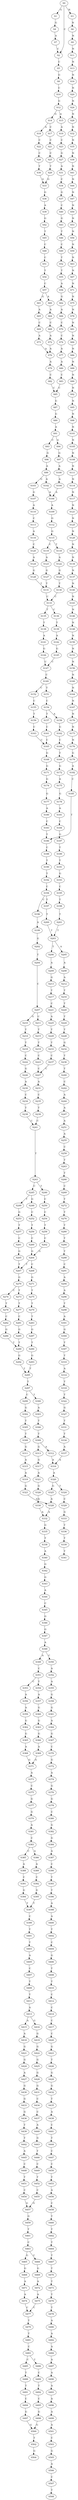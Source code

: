 strict digraph  {
	S0 -> S1 [ label = G ];
	S0 -> S2 [ label = C ];
	S0 -> S3 [ label = N ];
	S1 -> S4 [ label = G ];
	S2 -> S5 [ label = C ];
	S3 -> S6 [ label = N ];
	S4 -> S7 [ label = A ];
	S5 -> S8 [ label = G ];
	S6 -> S9 [ label = N ];
	S7 -> S2 [ label = C ];
	S8 -> S10 [ label = C ];
	S9 -> S11 [ label = N ];
	S10 -> S12 [ label = G ];
	S11 -> S13 [ label = N ];
	S12 -> S14 [ label = G ];
	S12 -> S15 [ label = A ];
	S13 -> S16 [ label = N ];
	S14 -> S17 [ label = C ];
	S14 -> S18 [ label = A ];
	S15 -> S19 [ label = A ];
	S16 -> S20 [ label = N ];
	S17 -> S21 [ label = C ];
	S18 -> S22 [ label = C ];
	S19 -> S23 [ label = C ];
	S20 -> S24 [ label = N ];
	S21 -> S25 [ label = C ];
	S22 -> S26 [ label = C ];
	S23 -> S27 [ label = G ];
	S24 -> S28 [ label = N ];
	S25 -> S29 [ label = T ];
	S26 -> S30 [ label = T ];
	S27 -> S31 [ label = A ];
	S28 -> S32 [ label = N ];
	S29 -> S33 [ label = G ];
	S30 -> S33 [ label = G ];
	S31 -> S34 [ label = C ];
	S32 -> S35 [ label = N ];
	S33 -> S36 [ label = G ];
	S34 -> S37 [ label = G ];
	S35 -> S38 [ label = N ];
	S36 -> S39 [ label = A ];
	S37 -> S40 [ label = C ];
	S38 -> S41 [ label = N ];
	S39 -> S42 [ label = G ];
	S40 -> S43 [ label = G ];
	S41 -> S44 [ label = N ];
	S42 -> S45 [ label = T ];
	S43 -> S46 [ label = T ];
	S44 -> S47 [ label = N ];
	S45 -> S48 [ label = C ];
	S46 -> S49 [ label = C ];
	S47 -> S50 [ label = N ];
	S48 -> S51 [ label = C ];
	S49 -> S52 [ label = T ];
	S50 -> S53 [ label = N ];
	S51 -> S54 [ label = T ];
	S52 -> S55 [ label = T ];
	S53 -> S56 [ label = N ];
	S54 -> S57 [ label = C ];
	S55 -> S58 [ label = A ];
	S56 -> S59 [ label = N ];
	S57 -> S60 [ label = A ];
	S57 -> S61 [ label = G ];
	S58 -> S62 [ label = G ];
	S59 -> S63 [ label = N ];
	S60 -> S64 [ label = A ];
	S61 -> S65 [ label = A ];
	S62 -> S66 [ label = A ];
	S63 -> S67 [ label = N ];
	S64 -> S68 [ label = C ];
	S65 -> S69 [ label = C ];
	S66 -> S70 [ label = C ];
	S67 -> S71 [ label = N ];
	S68 -> S72 [ label = A ];
	S69 -> S73 [ label = A ];
	S70 -> S74 [ label = C ];
	S71 -> S75 [ label = N ];
	S72 -> S76 [ label = A ];
	S73 -> S76 [ label = A ];
	S74 -> S77 [ label = A ];
	S75 -> S78 [ label = N ];
	S76 -> S79 [ label = A ];
	S77 -> S80 [ label = A ];
	S78 -> S81 [ label = N ];
	S79 -> S82 [ label = C ];
	S80 -> S83 [ label = C ];
	S81 -> S84 [ label = N ];
	S82 -> S85 [ label = C ];
	S83 -> S85 [ label = C ];
	S84 -> S86 [ label = N ];
	S85 -> S87 [ label = G ];
	S86 -> S88 [ label = N ];
	S87 -> S89 [ label = G ];
	S88 -> S90 [ label = N ];
	S89 -> S91 [ label = A ];
	S90 -> S92 [ label = N ];
	S91 -> S93 [ label = C ];
	S91 -> S94 [ label = G ];
	S92 -> S95 [ label = N ];
	S93 -> S96 [ label = G ];
	S94 -> S97 [ label = G ];
	S95 -> S98 [ label = N ];
	S96 -> S99 [ label = A ];
	S97 -> S100 [ label = A ];
	S98 -> S101 [ label = N ];
	S99 -> S102 [ label = A ];
	S99 -> S103 [ label = G ];
	S100 -> S104 [ label = A ];
	S101 -> S105 [ label = N ];
	S102 -> S106 [ label = A ];
	S103 -> S107 [ label = G ];
	S104 -> S106 [ label = A ];
	S105 -> S108 [ label = N ];
	S106 -> S109 [ label = A ];
	S107 -> S110 [ label = A ];
	S108 -> S111 [ label = N ];
	S109 -> S112 [ label = G ];
	S110 -> S113 [ label = C ];
	S111 -> S114 [ label = N ];
	S112 -> S115 [ label = G ];
	S113 -> S116 [ label = A ];
	S114 -> S117 [ label = N ];
	S115 -> S118 [ label = T ];
	S115 -> S119 [ label = C ];
	S116 -> S120 [ label = C ];
	S117 -> S121 [ label = N ];
	S118 -> S122 [ label = A ];
	S119 -> S123 [ label = A ];
	S120 -> S124 [ label = A ];
	S121 -> S125 [ label = N ];
	S122 -> S126 [ label = G ];
	S123 -> S127 [ label = G ];
	S124 -> S128 [ label = G ];
	S125 -> S129 [ label = N ];
	S126 -> S130 [ label = T ];
	S127 -> S131 [ label = T ];
	S128 -> S131 [ label = T ];
	S129 -> S132 [ label = N ];
	S130 -> S133 [ label = C ];
	S131 -> S133 [ label = C ];
	S132 -> S134 [ label = N ];
	S133 -> S135 [ label = T ];
	S133 -> S136 [ label = C ];
	S134 -> S137 [ label = N ];
	S135 -> S138 [ label = T ];
	S136 -> S139 [ label = T ];
	S137 -> S140 [ label = N ];
	S138 -> S141 [ label = A ];
	S139 -> S142 [ label = A ];
	S140 -> S143 [ label = N ];
	S141 -> S144 [ label = G ];
	S142 -> S145 [ label = G ];
	S143 -> S146 [ label = N ];
	S144 -> S147 [ label = C ];
	S145 -> S147 [ label = C ];
	S146 -> S148 [ label = N ];
	S147 -> S149 [ label = C ];
	S148 -> S150 [ label = N ];
	S149 -> S151 [ label = T ];
	S149 -> S152 [ label = C ];
	S150 -> S153 [ label = N ];
	S151 -> S154 [ label = C ];
	S152 -> S155 [ label = C ];
	S153 -> S156 [ label = N ];
	S154 -> S157 [ label = T ];
	S154 -> S158 [ label = A ];
	S155 -> S159 [ label = T ];
	S156 -> S160 [ label = N ];
	S157 -> S161 [ label = C ];
	S158 -> S162 [ label = G ];
	S159 -> S163 [ label = C ];
	S160 -> S164 [ label = N ];
	S161 -> S165 [ label = C ];
	S162 -> S166 [ label = C ];
	S163 -> S165 [ label = C ];
	S164 -> S167 [ label = N ];
	S165 -> S168 [ label = G ];
	S166 -> S169 [ label = T ];
	S167 -> S170 [ label = N ];
	S168 -> S171 [ label = G ];
	S169 -> S172 [ label = G ];
	S170 -> S173 [ label = N ];
	S171 -> S174 [ label = G ];
	S172 -> S175 [ label = A ];
	S173 -> S176 [ label = N ];
	S174 -> S177 [ label = G ];
	S175 -> S178 [ label = G ];
	S176 -> S179 [ label = G ];
	S177 -> S180 [ label = A ];
	S178 -> S181 [ label = A ];
	S179 -> S182 [ label = A ];
	S180 -> S183 [ label = C ];
	S181 -> S184 [ label = C ];
	S182 -> S185 [ label = C ];
	S183 -> S186 [ label = T ];
	S184 -> S187 [ label = G ];
	S185 -> S186 [ label = T ];
	S186 -> S188 [ label = C ];
	S187 -> S189 [ label = T ];
	S188 -> S190 [ label = T ];
	S189 -> S191 [ label = T ];
	S190 -> S192 [ label = T ];
	S191 -> S193 [ label = G ];
	S192 -> S194 [ label = C ];
	S193 -> S195 [ label = C ];
	S194 -> S196 [ label = C ];
	S194 -> S197 [ label = T ];
	S195 -> S198 [ label = T ];
	S196 -> S199 [ label = A ];
	S197 -> S200 [ label = T ];
	S198 -> S201 [ label = T ];
	S199 -> S202 [ label = G ];
	S200 -> S203 [ label = T ];
	S201 -> S203 [ label = T ];
	S202 -> S204 [ label = T ];
	S203 -> S205 [ label = A ];
	S203 -> S206 [ label = T ];
	S204 -> S207 [ label = C ];
	S205 -> S208 [ label = A ];
	S206 -> S209 [ label = A ];
	S207 -> S210 [ label = G ];
	S207 -> S211 [ label = C ];
	S208 -> S212 [ label = A ];
	S209 -> S213 [ label = G ];
	S210 -> S214 [ label = T ];
	S211 -> S215 [ label = T ];
	S212 -> S216 [ label = T ];
	S213 -> S217 [ label = T ];
	S214 -> S218 [ label = T ];
	S215 -> S219 [ label = T ];
	S216 -> S220 [ label = T ];
	S217 -> S221 [ label = C ];
	S218 -> S222 [ label = C ];
	S219 -> S223 [ label = C ];
	S220 -> S224 [ label = T ];
	S221 -> S225 [ label = A ];
	S222 -> S226 [ label = G ];
	S223 -> S227 [ label = C ];
	S224 -> S228 [ label = T ];
	S225 -> S229 [ label = T ];
	S226 -> S230 [ label = A ];
	S227 -> S231 [ label = A ];
	S228 -> S232 [ label = G ];
	S229 -> S233 [ label = T ];
	S230 -> S234 [ label = C ];
	S231 -> S235 [ label = C ];
	S232 -> S236 [ label = T ];
	S233 -> S237 [ label = C ];
	S234 -> S238 [ label = T ];
	S235 -> S239 [ label = T ];
	S236 -> S240 [ label = T ];
	S237 -> S227 [ label = C ];
	S238 -> S241 [ label = C ];
	S239 -> S241 [ label = C ];
	S240 -> S242 [ label = C ];
	S241 -> S243 [ label = T ];
	S242 -> S244 [ label = A ];
	S243 -> S245 [ label = C ];
	S243 -> S246 [ label = T ];
	S244 -> S247 [ label = A ];
	S245 -> S248 [ label = G ];
	S245 -> S249 [ label = T ];
	S246 -> S250 [ label = C ];
	S247 -> S251 [ label = A ];
	S248 -> S252 [ label = C ];
	S249 -> S253 [ label = G ];
	S250 -> S254 [ label = C ];
	S251 -> S255 [ label = A ];
	S252 -> S256 [ label = T ];
	S253 -> S257 [ label = T ];
	S254 -> S258 [ label = T ];
	S255 -> S259 [ label = C ];
	S256 -> S260 [ label = C ];
	S257 -> S261 [ label = C ];
	S258 -> S262 [ label = C ];
	S259 -> S263 [ label = T ];
	S260 -> S264 [ label = G ];
	S261 -> S265 [ label = G ];
	S262 -> S264 [ label = G ];
	S263 -> S266 [ label = T ];
	S264 -> S267 [ label = T ];
	S264 -> S268 [ label = C ];
	S265 -> S267 [ label = T ];
	S266 -> S269 [ label = C ];
	S267 -> S270 [ label = G ];
	S268 -> S271 [ label = G ];
	S269 -> S272 [ label = T ];
	S270 -> S273 [ label = T ];
	S270 -> S274 [ label = C ];
	S271 -> S275 [ label = T ];
	S272 -> S276 [ label = T ];
	S273 -> S277 [ label = T ];
	S274 -> S278 [ label = T ];
	S275 -> S279 [ label = T ];
	S276 -> S280 [ label = T ];
	S277 -> S281 [ label = C ];
	S278 -> S282 [ label = C ];
	S279 -> S283 [ label = T ];
	S280 -> S284 [ label = T ];
	S281 -> S285 [ label = G ];
	S282 -> S286 [ label = G ];
	S283 -> S287 [ label = G ];
	S284 -> S288 [ label = T ];
	S285 -> S289 [ label = T ];
	S286 -> S289 [ label = T ];
	S287 -> S290 [ label = T ];
	S288 -> S291 [ label = C ];
	S289 -> S292 [ label = G ];
	S290 -> S293 [ label = G ];
	S291 -> S294 [ label = A ];
	S292 -> S295 [ label = T ];
	S293 -> S295 [ label = T ];
	S294 -> S296 [ label = A ];
	S295 -> S297 [ label = T ];
	S296 -> S298 [ label = T ];
	S297 -> S299 [ label = C ];
	S297 -> S300 [ label = T ];
	S298 -> S301 [ label = A ];
	S299 -> S302 [ label = G ];
	S300 -> S303 [ label = A ];
	S301 -> S304 [ label = G ];
	S302 -> S305 [ label = T ];
	S303 -> S306 [ label = T ];
	S304 -> S307 [ label = T ];
	S305 -> S308 [ label = T ];
	S306 -> S309 [ label = T ];
	S307 -> S310 [ label = T ];
	S308 -> S311 [ label = G ];
	S309 -> S312 [ label = A ];
	S309 -> S313 [ label = G ];
	S310 -> S314 [ label = A ];
	S311 -> S315 [ label = A ];
	S312 -> S316 [ label = A ];
	S313 -> S317 [ label = G ];
	S314 -> S318 [ label = T ];
	S315 -> S319 [ label = A ];
	S316 -> S320 [ label = A ];
	S317 -> S321 [ label = A ];
	S318 -> S322 [ label = T ];
	S319 -> S323 [ label = G ];
	S320 -> S324 [ label = T ];
	S320 -> S325 [ label = G ];
	S321 -> S326 [ label = G ];
	S322 -> S327 [ label = G ];
	S323 -> S328 [ label = A ];
	S324 -> S329 [ label = C ];
	S325 -> S328 [ label = A ];
	S326 -> S330 [ label = A ];
	S327 -> S331 [ label = T ];
	S328 -> S332 [ label = A ];
	S329 -> S333 [ label = G ];
	S330 -> S332 [ label = A ];
	S331 -> S334 [ label = T ];
	S332 -> S335 [ label = G ];
	S333 -> S336 [ label = T ];
	S334 -> S337 [ label = A ];
	S335 -> S338 [ label = T ];
	S336 -> S339 [ label = T ];
	S337 -> S316 [ label = A ];
	S338 -> S340 [ label = A ];
	S339 -> S341 [ label = T ];
	S340 -> S342 [ label = G ];
	S342 -> S343 [ label = G ];
	S343 -> S344 [ label = A ];
	S344 -> S345 [ label = C ];
	S345 -> S346 [ label = G ];
	S346 -> S347 [ label = G ];
	S347 -> S348 [ label = A ];
	S348 -> S349 [ label = A ];
	S348 -> S350 [ label = C ];
	S349 -> S351 [ label = C ];
	S350 -> S352 [ label = A ];
	S351 -> S353 [ label = C ];
	S351 -> S354 [ label = T ];
	S352 -> S355 [ label = A ];
	S353 -> S356 [ label = A ];
	S354 -> S357 [ label = A ];
	S355 -> S358 [ label = G ];
	S356 -> S359 [ label = A ];
	S357 -> S360 [ label = G ];
	S358 -> S361 [ label = G ];
	S359 -> S362 [ label = G ];
	S360 -> S363 [ label = G ];
	S361 -> S364 [ label = A ];
	S362 -> S365 [ label = G ];
	S363 -> S366 [ label = G ];
	S364 -> S367 [ label = G ];
	S365 -> S368 [ label = A ];
	S366 -> S369 [ label = A ];
	S367 -> S370 [ label = C ];
	S368 -> S371 [ label = G ];
	S369 -> S371 [ label = G ];
	S370 -> S372 [ label = G ];
	S371 -> S373 [ label = A ];
	S372 -> S374 [ label = A ];
	S373 -> S375 [ label = C ];
	S374 -> S376 [ label = G ];
	S375 -> S377 [ label = G ];
	S376 -> S378 [ label = G ];
	S377 -> S379 [ label = G ];
	S378 -> S380 [ label = C ];
	S379 -> S381 [ label = A ];
	S380 -> S382 [ label = G ];
	S381 -> S383 [ label = C ];
	S382 -> S384 [ label = G ];
	S383 -> S385 [ label = C ];
	S383 -> S386 [ label = A ];
	S384 -> S387 [ label = A ];
	S385 -> S388 [ label = A ];
	S386 -> S389 [ label = A ];
	S387 -> S390 [ label = C ];
	S388 -> S391 [ label = C ];
	S389 -> S392 [ label = C ];
	S390 -> S393 [ label = T ];
	S391 -> S394 [ label = G ];
	S392 -> S395 [ label = G ];
	S393 -> S396 [ label = T ];
	S394 -> S397 [ label = T ];
	S395 -> S397 [ label = T ];
	S396 -> S398 [ label = A ];
	S397 -> S399 [ label = C ];
	S398 -> S400 [ label = A ];
	S399 -> S401 [ label = T ];
	S400 -> S402 [ label = T ];
	S401 -> S403 [ label = T ];
	S402 -> S404 [ label = C ];
	S403 -> S405 [ label = A ];
	S404 -> S406 [ label = G ];
	S405 -> S407 [ label = C ];
	S406 -> S408 [ label = T ];
	S407 -> S409 [ label = T ];
	S408 -> S410 [ label = T ];
	S409 -> S411 [ label = T ];
	S410 -> S412 [ label = C ];
	S411 -> S413 [ label = A ];
	S412 -> S414 [ label = C ];
	S413 -> S415 [ label = A ];
	S413 -> S416 [ label = G ];
	S414 -> S417 [ label = C ];
	S415 -> S418 [ label = A ];
	S416 -> S419 [ label = G ];
	S417 -> S420 [ label = C ];
	S418 -> S421 [ label = G ];
	S419 -> S422 [ label = G ];
	S420 -> S423 [ label = G ];
	S421 -> S424 [ label = G ];
	S422 -> S425 [ label = G ];
	S423 -> S426 [ label = T ];
	S424 -> S427 [ label = A ];
	S425 -> S428 [ label = G ];
	S426 -> S429 [ label = G ];
	S427 -> S430 [ label = G ];
	S428 -> S431 [ label = G ];
	S429 -> S432 [ label = G ];
	S430 -> S433 [ label = G ];
	S431 -> S434 [ label = C ];
	S432 -> S435 [ label = T ];
	S433 -> S436 [ label = G ];
	S434 -> S437 [ label = C ];
	S435 -> S438 [ label = A ];
	S436 -> S439 [ label = T ];
	S437 -> S440 [ label = A ];
	S438 -> S441 [ label = C ];
	S439 -> S442 [ label = T ];
	S440 -> S443 [ label = G ];
	S441 -> S444 [ label = T ];
	S442 -> S445 [ label = A ];
	S443 -> S446 [ label = T ];
	S444 -> S447 [ label = C ];
	S445 -> S448 [ label = C ];
	S446 -> S449 [ label = C ];
	S447 -> S450 [ label = C ];
	S448 -> S451 [ label = T ];
	S449 -> S452 [ label = T ];
	S450 -> S453 [ label = T ];
	S451 -> S454 [ label = C ];
	S452 -> S455 [ label = C ];
	S453 -> S456 [ label = A ];
	S454 -> S457 [ label = G ];
	S455 -> S457 [ label = G ];
	S456 -> S458 [ label = C ];
	S457 -> S459 [ label = G ];
	S458 -> S460 [ label = T ];
	S459 -> S461 [ label = T ];
	S460 -> S462 [ label = T ];
	S461 -> S463 [ label = C ];
	S462 -> S464 [ label = T ];
	S463 -> S465 [ label = G ];
	S463 -> S466 [ label = C ];
	S464 -> S467 [ label = T ];
	S465 -> S468 [ label = G ];
	S466 -> S469 [ label = G ];
	S467 -> S470 [ label = T ];
	S468 -> S471 [ label = A ];
	S469 -> S472 [ label = A ];
	S470 -> S473 [ label = T ];
	S471 -> S474 [ label = A ];
	S472 -> S475 [ label = A ];
	S473 -> S476 [ label = T ];
	S474 -> S477 [ label = C ];
	S475 -> S477 [ label = C ];
	S476 -> S478 [ label = T ];
	S477 -> S479 [ label = T ];
	S478 -> S480 [ label = A ];
	S479 -> S481 [ label = T ];
	S480 -> S482 [ label = A ];
	S481 -> S483 [ label = C ];
	S482 -> S484 [ label = A ];
	S483 -> S485 [ label = C ];
	S483 -> S486 [ label = T ];
	S484 -> S487 [ label = A ];
	S485 -> S488 [ label = T ];
	S486 -> S489 [ label = C ];
	S487 -> S490 [ label = A ];
	S488 -> S491 [ label = T ];
	S489 -> S492 [ label = T ];
	S490 -> S493 [ label = A ];
	S491 -> S494 [ label = C ];
	S492 -> S495 [ label = C ];
	S493 -> S496 [ label = A ];
	S494 -> S497 [ label = G ];
	S495 -> S498 [ label = G ];
	S496 -> S499 [ label = A ];
	S497 -> S500 [ label = G ];
	S498 -> S500 [ label = G ];
	S499 -> S501 [ label = A ];
	S500 -> S502 [ label = T ];
	S501 -> S503 [ label = C ];
	S502 -> S504 [ label = G ];
	S503 -> S505 [ label = G ];
	S505 -> S506 [ label = A ];
	S506 -> S507 [ label = C ];
	S507 -> S508 [ label = T ];
}
